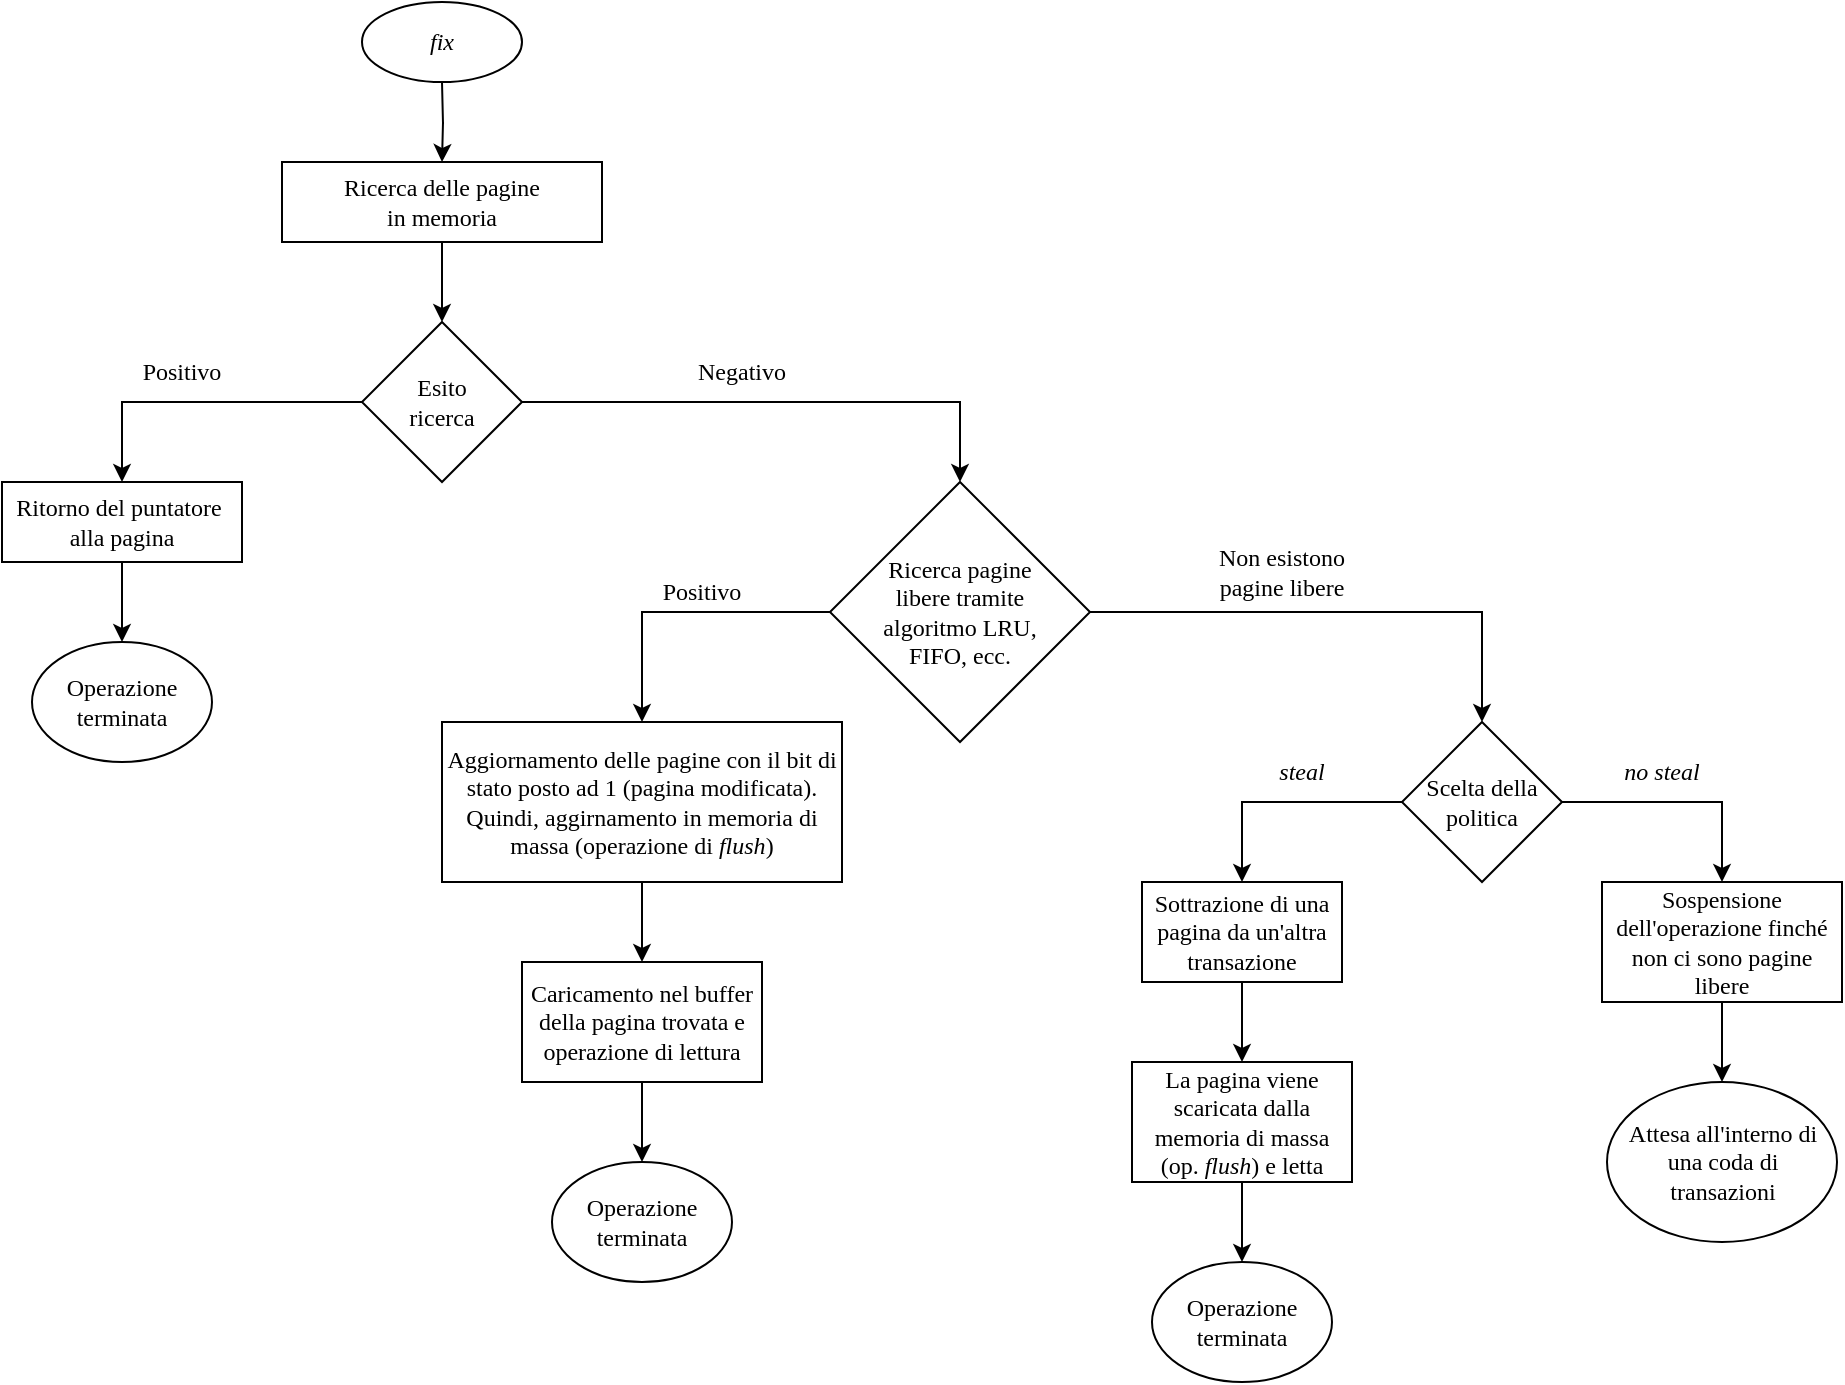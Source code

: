 <mxfile version="20.7.4" type="device"><diagram id="KrRycphu5fPsfTB8jRte" name="Pagina-1"><mxGraphModel dx="2049" dy="1206" grid="1" gridSize="10" guides="1" tooltips="1" connect="1" arrows="1" fold="1" page="1" pageScale="1" pageWidth="827" pageHeight="1169" math="0" shadow="0"><root><mxCell id="0"/><mxCell id="1" parent="0"/><mxCell id="eb-6FfUbxERpGcfYTF6K-2" style="edgeStyle=orthogonalEdgeStyle;rounded=0;orthogonalLoop=1;jettySize=auto;html=1;fontFamily=Times New Roman;" parent="1" edge="1"><mxGeometry relative="1" as="geometry"><mxPoint x="320" y="280" as="targetPoint"/><mxPoint x="320" y="240" as="sourcePoint"/></mxGeometry></mxCell><mxCell id="eb-6FfUbxERpGcfYTF6K-4" style="edgeStyle=orthogonalEdgeStyle;rounded=0;orthogonalLoop=1;jettySize=auto;html=1;fontFamily=Times New Roman;" parent="1" source="eb-6FfUbxERpGcfYTF6K-3" edge="1"><mxGeometry relative="1" as="geometry"><mxPoint x="320" y="360" as="targetPoint"/></mxGeometry></mxCell><mxCell id="eb-6FfUbxERpGcfYTF6K-3" value="Ricerca delle pagine&lt;br&gt;in memoria" style="rounded=0;whiteSpace=wrap;html=1;fontFamily=Times New Roman;" parent="1" vertex="1"><mxGeometry x="240" y="280" width="160" height="40" as="geometry"/></mxCell><mxCell id="eb-6FfUbxERpGcfYTF6K-6" style="edgeStyle=orthogonalEdgeStyle;rounded=0;orthogonalLoop=1;jettySize=auto;html=1;fontFamily=Times New Roman;entryX=0.5;entryY=0;entryDx=0;entryDy=0;" parent="1" source="eb-6FfUbxERpGcfYTF6K-5" edge="1" target="eb-6FfUbxERpGcfYTF6K-15"><mxGeometry relative="1" as="geometry"><mxPoint x="580" y="400" as="targetPoint"/><Array as="points"><mxPoint x="579" y="400"/></Array></mxGeometry></mxCell><mxCell id="eb-6FfUbxERpGcfYTF6K-7" style="edgeStyle=orthogonalEdgeStyle;rounded=0;orthogonalLoop=1;jettySize=auto;html=1;fontFamily=Times New Roman;" parent="1" source="eb-6FfUbxERpGcfYTF6K-5" edge="1"><mxGeometry relative="1" as="geometry"><mxPoint x="160" y="440" as="targetPoint"/><Array as="points"><mxPoint x="160" y="400"/></Array></mxGeometry></mxCell><mxCell id="eb-6FfUbxERpGcfYTF6K-5" value="Esito&lt;br&gt;ricerca" style="rhombus;whiteSpace=wrap;html=1;fontFamily=Times New Roman;" parent="1" vertex="1"><mxGeometry x="280" y="360" width="80" height="80" as="geometry"/></mxCell><mxCell id="eb-6FfUbxERpGcfYTF6K-8" value="Positivo" style="text;html=1;strokeColor=none;fillColor=none;align=center;verticalAlign=middle;whiteSpace=wrap;rounded=0;fontFamily=Times New Roman;" parent="1" vertex="1"><mxGeometry x="160" y="370" width="60" height="30" as="geometry"/></mxCell><mxCell id="eb-6FfUbxERpGcfYTF6K-9" value="Negativo" style="text;html=1;strokeColor=none;fillColor=none;align=center;verticalAlign=middle;whiteSpace=wrap;rounded=0;fontFamily=Times New Roman;" parent="1" vertex="1"><mxGeometry x="440" y="370" width="60" height="30" as="geometry"/></mxCell><mxCell id="eb-6FfUbxERpGcfYTF6K-10" value="&lt;i&gt;fix&lt;/i&gt;" style="ellipse;whiteSpace=wrap;html=1;fontFamily=Times New Roman;" parent="1" vertex="1"><mxGeometry x="280" y="200" width="80" height="40" as="geometry"/></mxCell><mxCell id="eb-6FfUbxERpGcfYTF6K-11" value="Operazione terminata" style="ellipse;whiteSpace=wrap;html=1;fontFamily=Times New Roman;" parent="1" vertex="1"><mxGeometry x="115" y="520" width="90" height="60" as="geometry"/></mxCell><mxCell id="eb-6FfUbxERpGcfYTF6K-13" style="edgeStyle=orthogonalEdgeStyle;rounded=0;orthogonalLoop=1;jettySize=auto;html=1;fontFamily=Times New Roman;" parent="1" source="eb-6FfUbxERpGcfYTF6K-12" edge="1"><mxGeometry relative="1" as="geometry"><mxPoint x="160" y="520" as="targetPoint"/></mxGeometry></mxCell><mxCell id="eb-6FfUbxERpGcfYTF6K-12" value="Ritorno del puntatore&amp;nbsp; alla pagina" style="rounded=0;whiteSpace=wrap;html=1;fontFamily=Times New Roman;" parent="1" vertex="1"><mxGeometry x="100" y="440" width="120" height="40" as="geometry"/></mxCell><mxCell id="eb-6FfUbxERpGcfYTF6K-18" style="edgeStyle=orthogonalEdgeStyle;rounded=0;orthogonalLoop=1;jettySize=auto;html=1;fontFamily=Times New Roman;" parent="1" source="eb-6FfUbxERpGcfYTF6K-15" edge="1"><mxGeometry relative="1" as="geometry"><mxPoint x="420" y="560" as="targetPoint"/><Array as="points"><mxPoint x="420" y="505"/></Array></mxGeometry></mxCell><mxCell id="eb-6FfUbxERpGcfYTF6K-19" style="edgeStyle=orthogonalEdgeStyle;rounded=0;orthogonalLoop=1;jettySize=auto;html=1;fontFamily=Times New Roman;" parent="1" source="eb-6FfUbxERpGcfYTF6K-15" edge="1"><mxGeometry relative="1" as="geometry"><mxPoint x="840" y="560" as="targetPoint"/><Array as="points"><mxPoint x="840" y="505"/><mxPoint x="840" y="560"/></Array></mxGeometry></mxCell><mxCell id="eb-6FfUbxERpGcfYTF6K-15" value="Ricerca pagine&lt;br&gt;libere tramite&lt;br&gt;algoritmo LRU,&lt;br&gt;FIFO, ecc." style="rhombus;whiteSpace=wrap;html=1;fontFamily=Times New Roman;" parent="1" vertex="1"><mxGeometry x="514" y="440" width="130" height="130" as="geometry"/></mxCell><mxCell id="eb-6FfUbxERpGcfYTF6K-21" value="Non esistono pagine libere" style="text;html=1;strokeColor=none;fillColor=none;align=center;verticalAlign=middle;whiteSpace=wrap;rounded=0;fontFamily=Times New Roman;" parent="1" vertex="1"><mxGeometry x="700" y="470" width="80" height="30" as="geometry"/></mxCell><mxCell id="eb-6FfUbxERpGcfYTF6K-22" value="Positivo" style="text;html=1;strokeColor=none;fillColor=none;align=center;verticalAlign=middle;whiteSpace=wrap;rounded=0;fontFamily=Times New Roman;" parent="1" vertex="1"><mxGeometry x="420" y="480" width="60" height="30" as="geometry"/></mxCell><mxCell id="u-uvz9nx7j8HodLhNFH1-3" style="edgeStyle=orthogonalEdgeStyle;rounded=0;orthogonalLoop=1;jettySize=auto;html=1;fontFamily=Times New Roman;" edge="1" parent="1" source="u-uvz9nx7j8HodLhNFH1-1"><mxGeometry relative="1" as="geometry"><mxPoint x="420" y="680" as="targetPoint"/></mxGeometry></mxCell><mxCell id="u-uvz9nx7j8HodLhNFH1-1" value="&lt;font face=&quot;Times New Roman&quot;&gt;Aggiornamento delle pagine con il bit di stato posto ad 1 (pagina modificata). Quindi, aggirnamento in memoria di massa (operazione di&amp;nbsp;&lt;i&gt;flush&lt;/i&gt;)&lt;/font&gt;" style="rounded=0;whiteSpace=wrap;html=1;" vertex="1" parent="1"><mxGeometry x="320" y="560" width="200" height="80" as="geometry"/></mxCell><mxCell id="u-uvz9nx7j8HodLhNFH1-4" value="Operazione terminata" style="ellipse;whiteSpace=wrap;html=1;fontFamily=Times New Roman;" vertex="1" parent="1"><mxGeometry x="375" y="780" width="90" height="60" as="geometry"/></mxCell><mxCell id="u-uvz9nx7j8HodLhNFH1-6" style="edgeStyle=orthogonalEdgeStyle;rounded=0;orthogonalLoop=1;jettySize=auto;html=1;fontFamily=Times New Roman;" edge="1" parent="1" source="u-uvz9nx7j8HodLhNFH1-5"><mxGeometry relative="1" as="geometry"><mxPoint x="420" y="780" as="targetPoint"/></mxGeometry></mxCell><mxCell id="u-uvz9nx7j8HodLhNFH1-5" value="Caricamento nel buffer della pagina trovata e operazione di lettura" style="rounded=0;whiteSpace=wrap;html=1;fontFamily=Times New Roman;" vertex="1" parent="1"><mxGeometry x="360" y="680" width="120" height="60" as="geometry"/></mxCell><mxCell id="u-uvz9nx7j8HodLhNFH1-9" style="edgeStyle=orthogonalEdgeStyle;rounded=0;orthogonalLoop=1;jettySize=auto;html=1;fontFamily=Times New Roman;" edge="1" parent="1" source="u-uvz9nx7j8HodLhNFH1-8"><mxGeometry relative="1" as="geometry"><mxPoint x="720" y="640" as="targetPoint"/><Array as="points"><mxPoint x="720" y="600"/></Array></mxGeometry></mxCell><mxCell id="u-uvz9nx7j8HodLhNFH1-11" style="edgeStyle=orthogonalEdgeStyle;rounded=0;orthogonalLoop=1;jettySize=auto;html=1;fontFamily=Times New Roman;" edge="1" parent="1" source="u-uvz9nx7j8HodLhNFH1-8"><mxGeometry relative="1" as="geometry"><mxPoint x="960" y="640" as="targetPoint"/><Array as="points"><mxPoint x="960" y="600"/></Array></mxGeometry></mxCell><mxCell id="u-uvz9nx7j8HodLhNFH1-8" value="Scelta della politica" style="rhombus;whiteSpace=wrap;html=1;fontFamily=Times New Roman;" vertex="1" parent="1"><mxGeometry x="800" y="560" width="80" height="80" as="geometry"/></mxCell><mxCell id="u-uvz9nx7j8HodLhNFH1-10" value="&lt;i&gt;steal&lt;/i&gt;" style="text;html=1;strokeColor=none;fillColor=none;align=center;verticalAlign=middle;whiteSpace=wrap;rounded=0;fontFamily=Times New Roman;" vertex="1" parent="1"><mxGeometry x="720" y="570" width="60" height="30" as="geometry"/></mxCell><mxCell id="u-uvz9nx7j8HodLhNFH1-12" value="&lt;i&gt;no steal&lt;/i&gt;" style="text;html=1;strokeColor=none;fillColor=none;align=center;verticalAlign=middle;whiteSpace=wrap;rounded=0;fontFamily=Times New Roman;" vertex="1" parent="1"><mxGeometry x="900" y="570" width="60" height="30" as="geometry"/></mxCell><mxCell id="u-uvz9nx7j8HodLhNFH1-14" style="edgeStyle=orthogonalEdgeStyle;rounded=0;orthogonalLoop=1;jettySize=auto;html=1;fontFamily=Times New Roman;" edge="1" parent="1" source="u-uvz9nx7j8HodLhNFH1-13"><mxGeometry relative="1" as="geometry"><mxPoint x="720" y="730" as="targetPoint"/></mxGeometry></mxCell><mxCell id="u-uvz9nx7j8HodLhNFH1-13" value="Sottrazione di una pagina da un'altra transazione" style="rounded=0;whiteSpace=wrap;html=1;fontFamily=Times New Roman;" vertex="1" parent="1"><mxGeometry x="670" y="640" width="100" height="50" as="geometry"/></mxCell><mxCell id="u-uvz9nx7j8HodLhNFH1-16" style="edgeStyle=orthogonalEdgeStyle;rounded=0;orthogonalLoop=1;jettySize=auto;html=1;fontFamily=Times New Roman;" edge="1" parent="1" source="u-uvz9nx7j8HodLhNFH1-15"><mxGeometry relative="1" as="geometry"><mxPoint x="720" y="830" as="targetPoint"/></mxGeometry></mxCell><mxCell id="u-uvz9nx7j8HodLhNFH1-15" value="La pagina viene scaricata dalla memoria di massa&lt;br&gt;(op. &lt;i&gt;flush&lt;/i&gt;) e letta" style="rounded=0;whiteSpace=wrap;html=1;fontFamily=Times New Roman;" vertex="1" parent="1"><mxGeometry x="665" y="730" width="110" height="60" as="geometry"/></mxCell><mxCell id="u-uvz9nx7j8HodLhNFH1-17" value="Operazione terminata" style="ellipse;whiteSpace=wrap;html=1;fontFamily=Times New Roman;" vertex="1" parent="1"><mxGeometry x="675" y="830" width="90" height="60" as="geometry"/></mxCell><mxCell id="u-uvz9nx7j8HodLhNFH1-19" style="edgeStyle=orthogonalEdgeStyle;rounded=0;orthogonalLoop=1;jettySize=auto;html=1;fontFamily=Times New Roman;" edge="1" parent="1" source="u-uvz9nx7j8HodLhNFH1-18"><mxGeometry relative="1" as="geometry"><mxPoint x="960" y="740" as="targetPoint"/></mxGeometry></mxCell><mxCell id="u-uvz9nx7j8HodLhNFH1-18" value="Sospensione dell'operazione finché non ci sono pagine libere" style="rounded=0;whiteSpace=wrap;html=1;fontFamily=Times New Roman;" vertex="1" parent="1"><mxGeometry x="900" y="640" width="120" height="60" as="geometry"/></mxCell><mxCell id="u-uvz9nx7j8HodLhNFH1-21" value="Attesa all'interno di una coda di&lt;br&gt;transazioni" style="ellipse;whiteSpace=wrap;html=1;fontFamily=Times New Roman;" vertex="1" parent="1"><mxGeometry x="902.5" y="740" width="115" height="80" as="geometry"/></mxCell></root></mxGraphModel></diagram></mxfile>